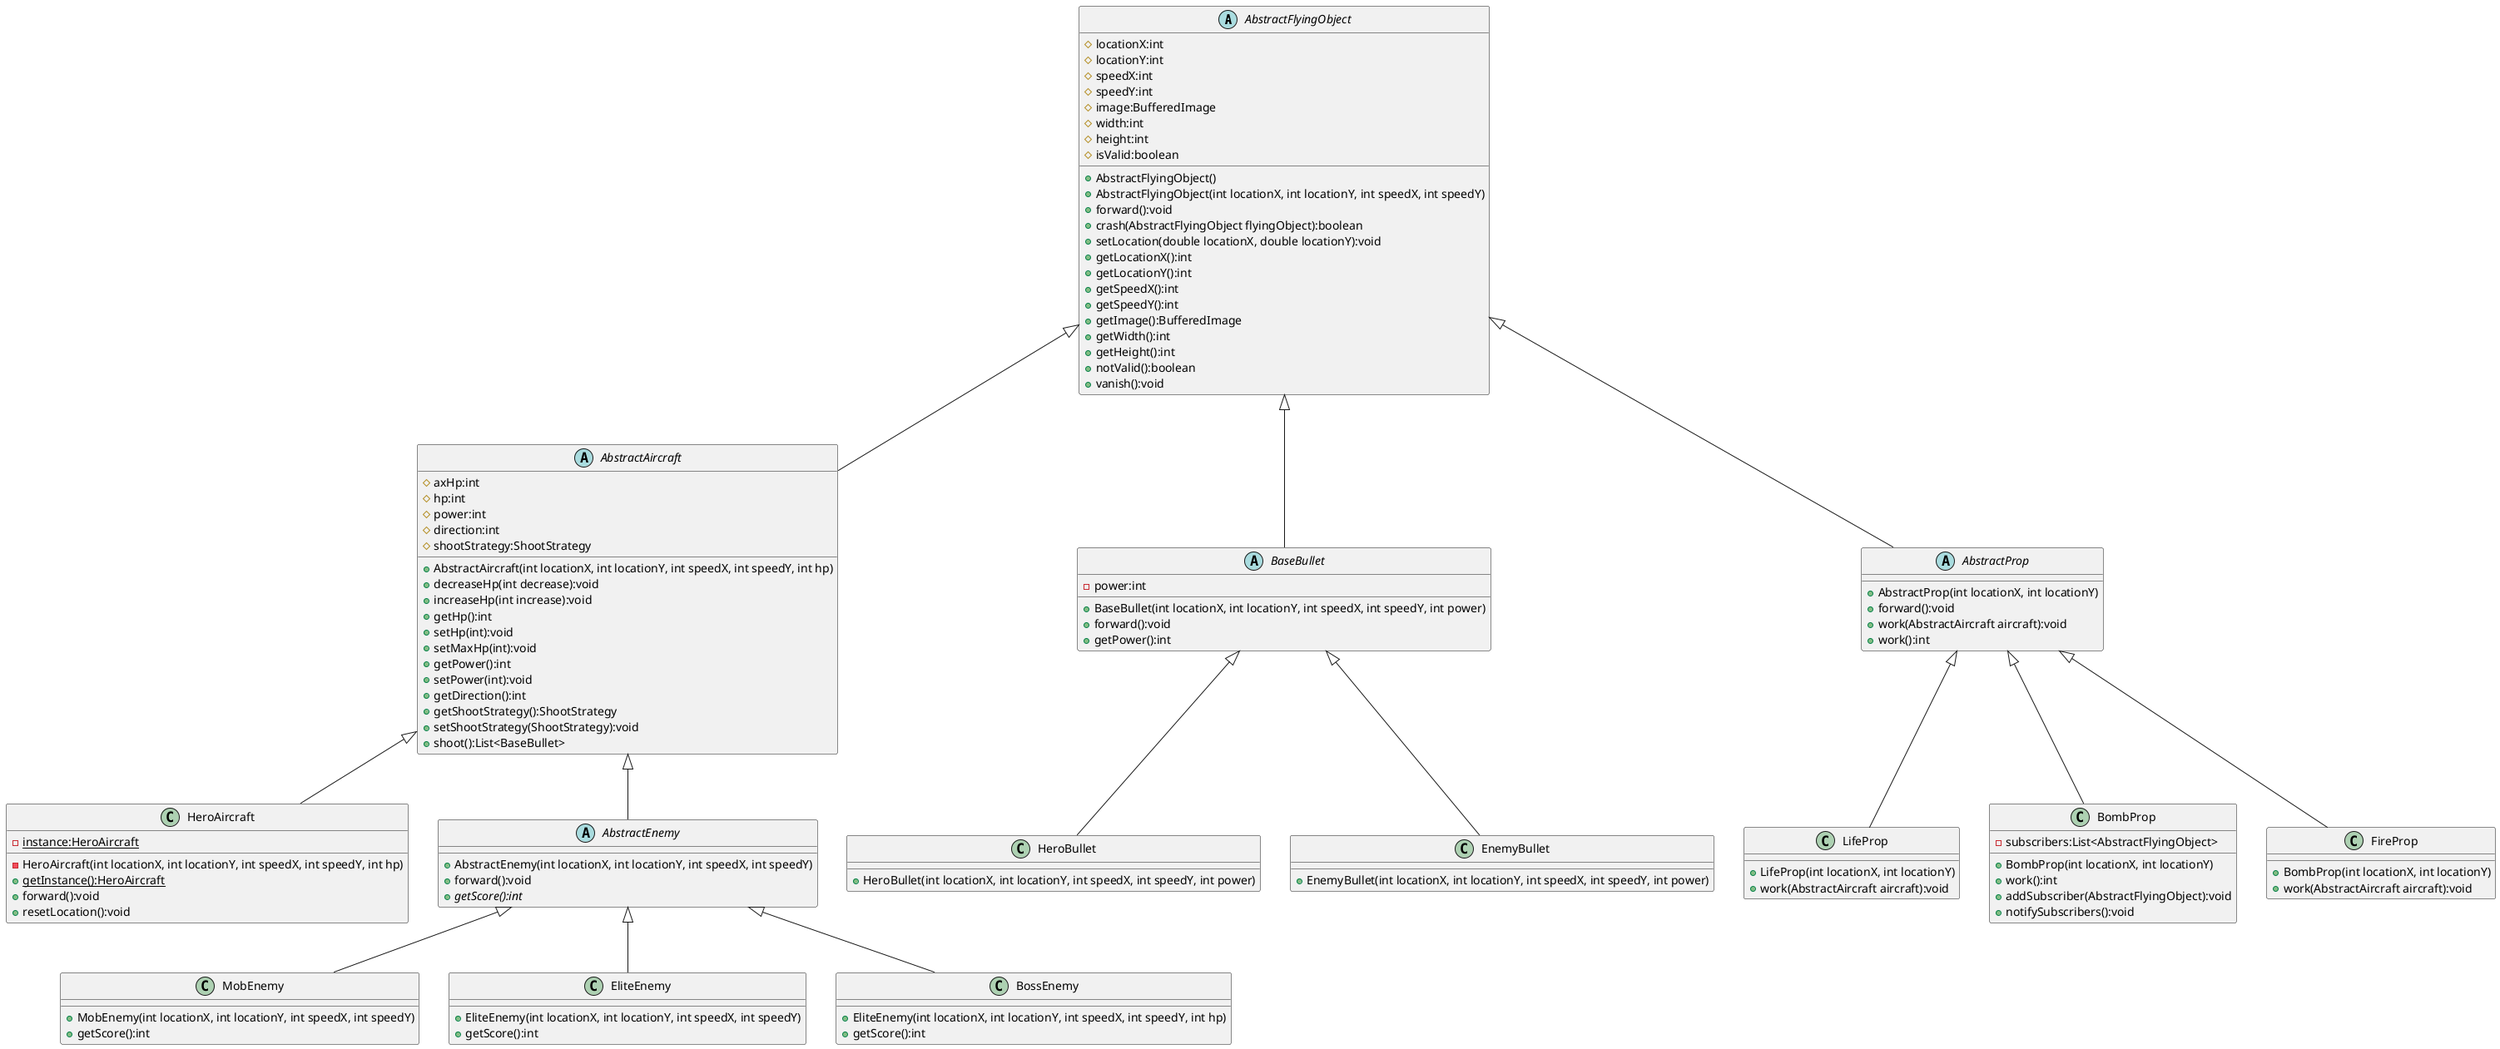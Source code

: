 @startuml
'https://plantuml.com/class-diagram

abstract class AbstractFlyingObject
{
    # locationX:int
    # locationY:int
    # speedX:int
    # speedY:int
    # image:BufferedImage
    # width:int
    # height:int
    # isValid:boolean

    + AbstractFlyingObject()
    + AbstractFlyingObject(int locationX, int locationY, int speedX, int speedY)
    + forward():void
    + crash(AbstractFlyingObject flyingObject):boolean
    + setLocation(double locationX, double locationY):void
    + getLocationX():int
    + getLocationY():int
    + getSpeedX():int
    + getSpeedY():int
    + getImage():BufferedImage
    + getWidth():int
    + getHeight():int
    + notValid():boolean
    + vanish():void
}
abstract class AbstractAircraft
{
	# axHp:int
    # hp:int
    # power:int
    # direction:int
    # shootStrategy:ShootStrategy
    + AbstractAircraft(int locationX, int locationY, int speedX, int speedY, int hp)
    + decreaseHp(int decrease):void
    + increaseHp(int increase):void
    + getHp():int
    + setHp(int):void
    + setMaxHp(int):void
    + getPower():int
    + setPower(int):void
    + getDirection():int
    + getShootStrategy():ShootStrategy
    + setShootStrategy(ShootStrategy):void
    + shoot():List<BaseBullet>
}

abstract class BaseBullet
{
    - power:int
    + BaseBullet(int locationX, int locationY, int speedX, int speedY, int power)
    + forward():void
	+ getPower():int
}

AbstractFlyingObject <|-- AbstractAircraft
AbstractFlyingObject <|-- BaseBullet

AbstractAircraft <|-- HeroAircraft
AbstractAircraft <|-- AbstractEnemy

BaseBullet <|-- HeroBullet
BaseBullet <|-- EnemyBullet

class HeroAircraft {
    - {static} instance:HeroAircraft
    - HeroAircraft(int locationX, int locationY, int speedX, int speedY, int hp)
    + {static} getInstance():HeroAircraft
    + forward():void
    + resetLocation():void
}

abstract class AbstractEnemy {
    + AbstractEnemy(int locationX, int locationY, int speedX, int speedY)
    + forward():void
    + {abstract} getScore():int
}

AbstractEnemy <|-- MobEnemy
AbstractEnemy <|-- EliteEnemy
AbstractEnemy <|-- BossEnemy

class MobEnemy {
    + MobEnemy(int locationX, int locationY, int speedX, int speedY)
    + getScore():int
}

class EliteEnemy {
    + EliteEnemy(int locationX, int locationY, int speedX, int speedY)
    + getScore():int
}

class BossEnemy {
    + EliteEnemy(int locationX, int locationY, int speedX, int speedY, int hp)
    + getScore():int
}

class HeroBullet {
    + HeroBullet(int locationX, int locationY, int speedX, int speedY, int power)
}

class EnemyBullet {
    + EnemyBullet(int locationX, int locationY, int speedX, int speedY, int power)
}

abstract class AbstractProp {
    + AbstractProp(int locationX, int locationY)
    + forward():void
    + work(AbstractAircraft aircraft):void
    + work():int
}

class LifeProp {
    + LifeProp(int locationX, int locationY)
    + work(AbstractAircraft aircraft):void
}

class BombProp {
    - subscribers:List<AbstractFlyingObject>
    + BombProp(int locationX, int locationY)
    + work():int
    + addSubscriber(AbstractFlyingObject):void
    + notifySubscribers():void
}

class FireProp {
    + BombProp(int locationX, int locationY)
    + work(AbstractAircraft aircraft):void
}

AbstractFlyingObject <|-- AbstractProp

AbstractProp <|-- LifeProp
AbstractProp <|-- BombProp
AbstractProp <|-- FireProp

@enduml
